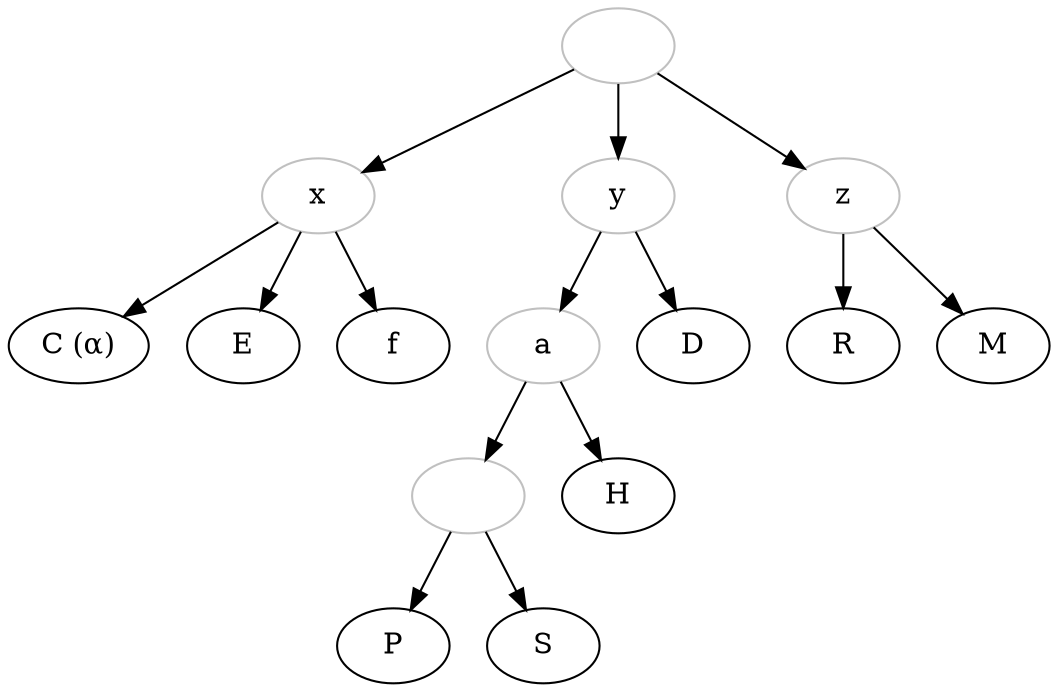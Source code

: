 digraph {
archetype [color="grey", label=" "] ;
x [color="grey"] ;
y [color="grey"] ;
z [color="grey"] ;
Calpha [label="C (α)"] ;
a [color="grey"] ;
PS [color="grey", label=" "] ;
archetype -> x ;
archetype -> z ;
archetype -> y ;
x -> Calpha ;
x -> E ;
x -> f ;
z -> R ;
z -> M ;
y -> D ;
y -> a ;
a -> H ;
a -> PS ;
PS -> P ;
PS -> S ;
}


